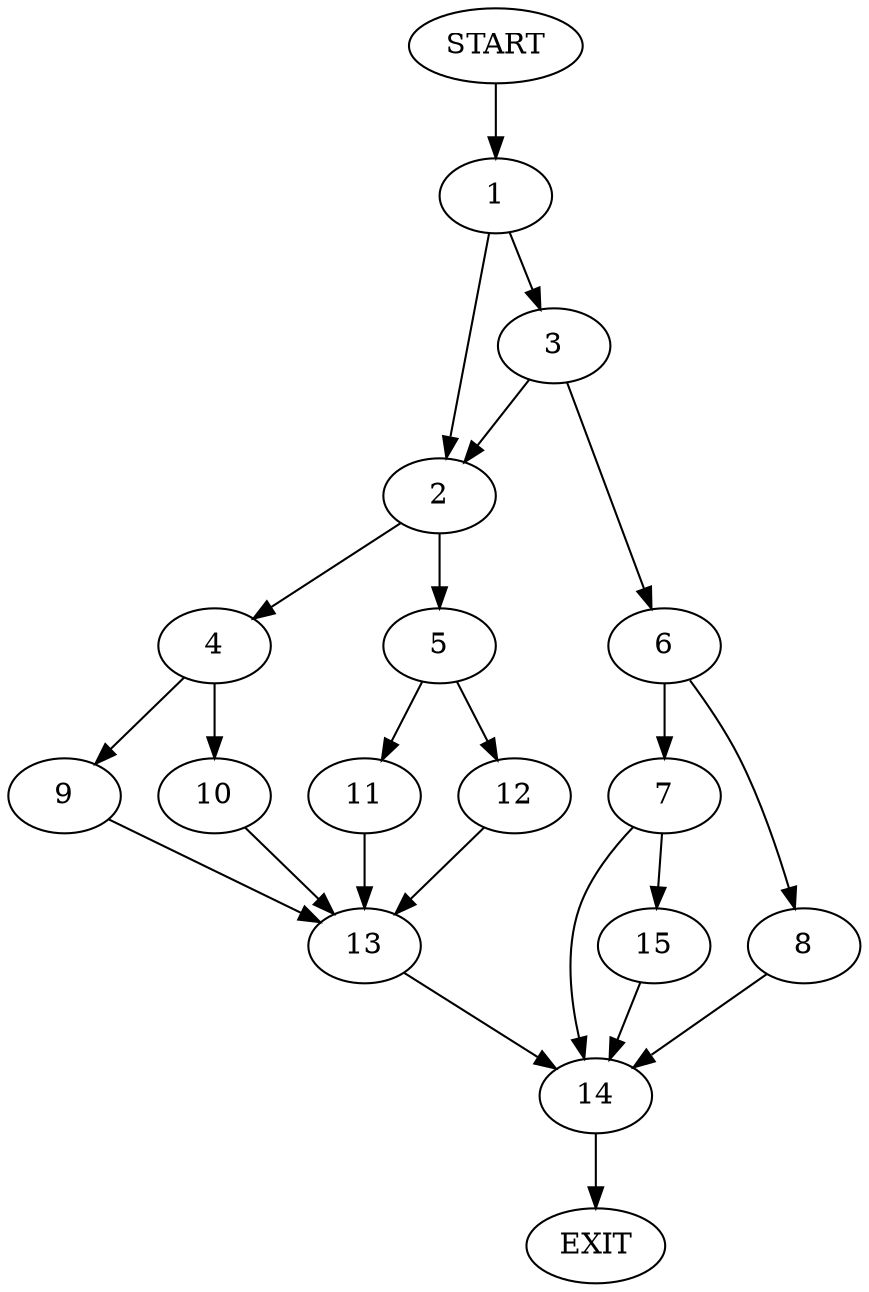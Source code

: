 digraph {
0 [label="START"]
16 [label="EXIT"]
0 -> 1
1 -> 2
1 -> 3
2 -> 4
2 -> 5
3 -> 2
3 -> 6
6 -> 7
6 -> 8
4 -> 9
4 -> 10
5 -> 11
5 -> 12
10 -> 13
9 -> 13
13 -> 14
11 -> 13
12 -> 13
14 -> 16
8 -> 14
7 -> 14
7 -> 15
15 -> 14
}
